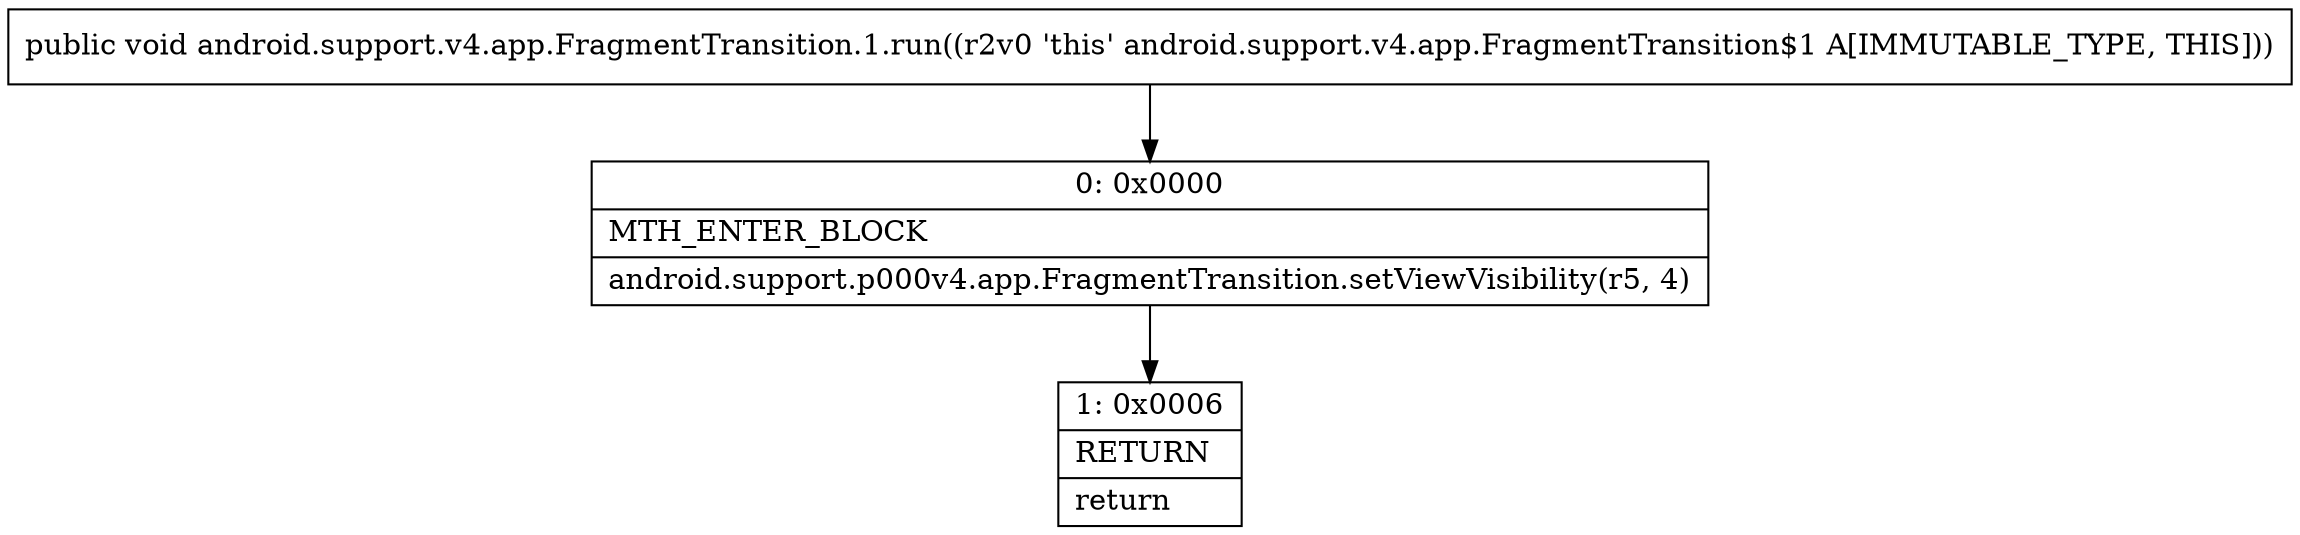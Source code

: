 digraph "CFG forandroid.support.v4.app.FragmentTransition.1.run()V" {
Node_0 [shape=record,label="{0\:\ 0x0000|MTH_ENTER_BLOCK\l|android.support.p000v4.app.FragmentTransition.setViewVisibility(r5, 4)\l}"];
Node_1 [shape=record,label="{1\:\ 0x0006|RETURN\l|return\l}"];
MethodNode[shape=record,label="{public void android.support.v4.app.FragmentTransition.1.run((r2v0 'this' android.support.v4.app.FragmentTransition$1 A[IMMUTABLE_TYPE, THIS])) }"];
MethodNode -> Node_0;
Node_0 -> Node_1;
}

